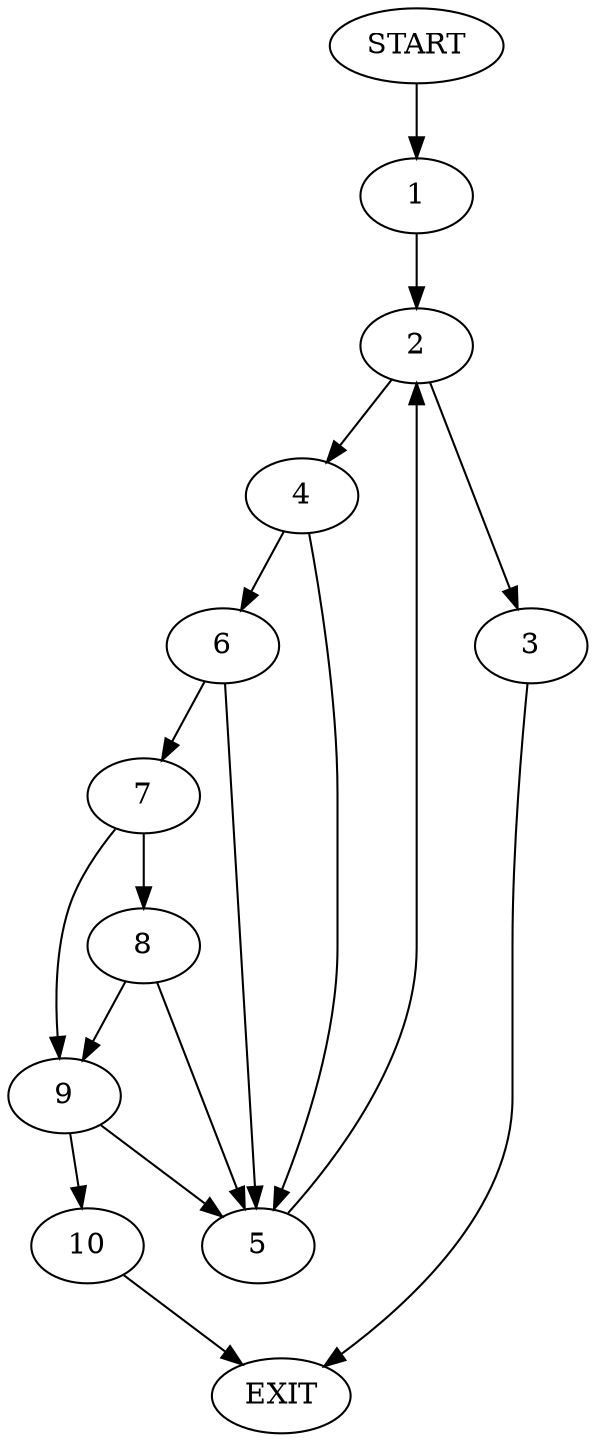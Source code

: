 digraph {
0 [label="START"]
11 [label="EXIT"]
0 -> 1
1 -> 2
2 -> 3
2 -> 4
4 -> 5
4 -> 6
3 -> 11
6 -> 5
6 -> 7
5 -> 2
7 -> 8
7 -> 9
9 -> 5
9 -> 10
8 -> 5
8 -> 9
10 -> 11
}
